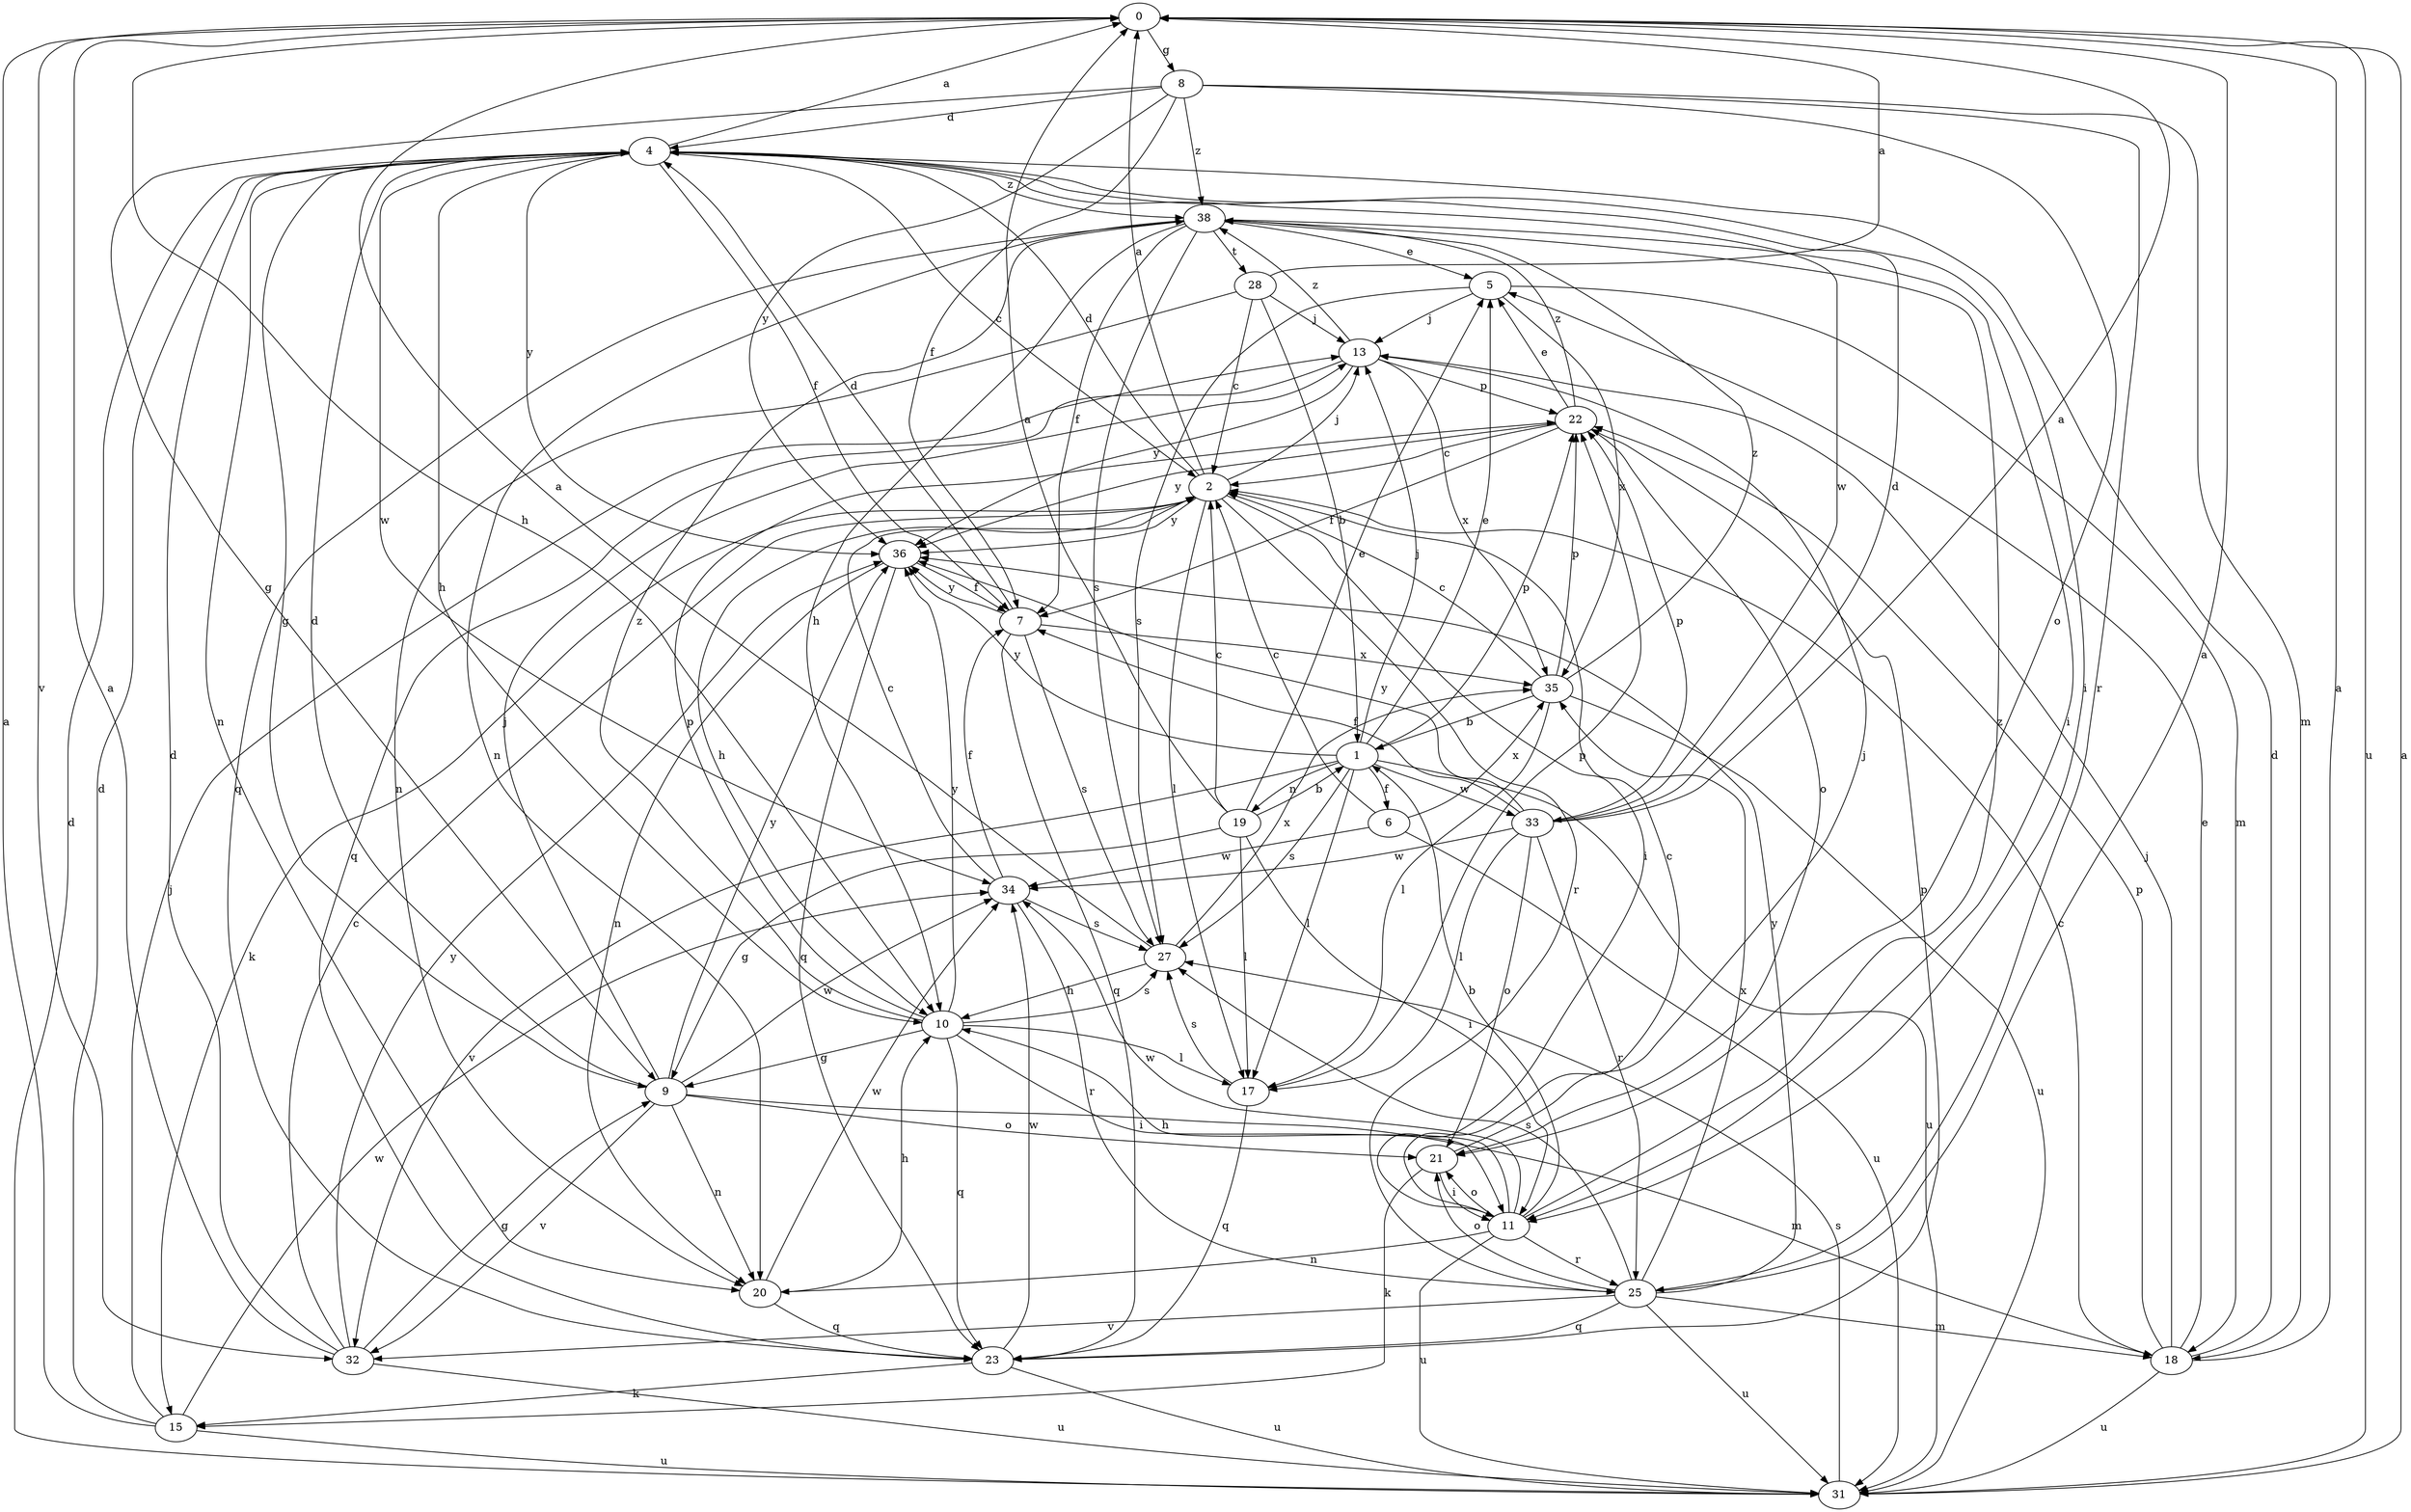 strict digraph  {
0;
1;
2;
4;
5;
6;
7;
8;
9;
10;
11;
13;
15;
17;
18;
19;
20;
21;
22;
23;
25;
27;
28;
31;
32;
33;
34;
35;
36;
38;
0 -> 8  [label=g];
0 -> 10  [label=h];
0 -> 31  [label=u];
0 -> 32  [label=v];
1 -> 5  [label=e];
1 -> 6  [label=f];
1 -> 13  [label=j];
1 -> 17  [label=l];
1 -> 19  [label=n];
1 -> 22  [label=p];
1 -> 27  [label=s];
1 -> 31  [label=u];
1 -> 32  [label=v];
1 -> 33  [label=w];
1 -> 36  [label=y];
2 -> 0  [label=a];
2 -> 4  [label=d];
2 -> 10  [label=h];
2 -> 11  [label=i];
2 -> 13  [label=j];
2 -> 15  [label=k];
2 -> 17  [label=l];
2 -> 25  [label=r];
2 -> 36  [label=y];
4 -> 0  [label=a];
4 -> 2  [label=c];
4 -> 7  [label=f];
4 -> 9  [label=g];
4 -> 10  [label=h];
4 -> 11  [label=i];
4 -> 20  [label=n];
4 -> 33  [label=w];
4 -> 34  [label=w];
4 -> 36  [label=y];
4 -> 38  [label=z];
5 -> 13  [label=j];
5 -> 18  [label=m];
5 -> 27  [label=s];
5 -> 35  [label=x];
6 -> 2  [label=c];
6 -> 31  [label=u];
6 -> 34  [label=w];
6 -> 35  [label=x];
7 -> 4  [label=d];
7 -> 23  [label=q];
7 -> 27  [label=s];
7 -> 35  [label=x];
7 -> 36  [label=y];
8 -> 4  [label=d];
8 -> 7  [label=f];
8 -> 9  [label=g];
8 -> 18  [label=m];
8 -> 21  [label=o];
8 -> 25  [label=r];
8 -> 36  [label=y];
8 -> 38  [label=z];
9 -> 4  [label=d];
9 -> 13  [label=j];
9 -> 18  [label=m];
9 -> 20  [label=n];
9 -> 21  [label=o];
9 -> 32  [label=v];
9 -> 34  [label=w];
9 -> 36  [label=y];
10 -> 9  [label=g];
10 -> 11  [label=i];
10 -> 17  [label=l];
10 -> 22  [label=p];
10 -> 23  [label=q];
10 -> 27  [label=s];
10 -> 36  [label=y];
10 -> 38  [label=z];
11 -> 1  [label=b];
11 -> 2  [label=c];
11 -> 10  [label=h];
11 -> 20  [label=n];
11 -> 21  [label=o];
11 -> 25  [label=r];
11 -> 31  [label=u];
11 -> 34  [label=w];
11 -> 38  [label=z];
13 -> 22  [label=p];
13 -> 23  [label=q];
13 -> 35  [label=x];
13 -> 36  [label=y];
13 -> 38  [label=z];
15 -> 0  [label=a];
15 -> 4  [label=d];
15 -> 13  [label=j];
15 -> 31  [label=u];
15 -> 34  [label=w];
17 -> 22  [label=p];
17 -> 23  [label=q];
17 -> 27  [label=s];
18 -> 0  [label=a];
18 -> 2  [label=c];
18 -> 4  [label=d];
18 -> 5  [label=e];
18 -> 13  [label=j];
18 -> 22  [label=p];
18 -> 31  [label=u];
19 -> 0  [label=a];
19 -> 1  [label=b];
19 -> 2  [label=c];
19 -> 5  [label=e];
19 -> 9  [label=g];
19 -> 11  [label=i];
19 -> 17  [label=l];
20 -> 10  [label=h];
20 -> 23  [label=q];
20 -> 34  [label=w];
21 -> 11  [label=i];
21 -> 13  [label=j];
21 -> 15  [label=k];
22 -> 2  [label=c];
22 -> 5  [label=e];
22 -> 7  [label=f];
22 -> 21  [label=o];
22 -> 36  [label=y];
22 -> 38  [label=z];
23 -> 15  [label=k];
23 -> 22  [label=p];
23 -> 31  [label=u];
23 -> 34  [label=w];
25 -> 0  [label=a];
25 -> 18  [label=m];
25 -> 21  [label=o];
25 -> 23  [label=q];
25 -> 27  [label=s];
25 -> 31  [label=u];
25 -> 32  [label=v];
25 -> 35  [label=x];
25 -> 36  [label=y];
27 -> 0  [label=a];
27 -> 10  [label=h];
27 -> 35  [label=x];
28 -> 0  [label=a];
28 -> 1  [label=b];
28 -> 2  [label=c];
28 -> 13  [label=j];
28 -> 20  [label=n];
31 -> 0  [label=a];
31 -> 4  [label=d];
31 -> 27  [label=s];
32 -> 0  [label=a];
32 -> 2  [label=c];
32 -> 4  [label=d];
32 -> 9  [label=g];
32 -> 31  [label=u];
32 -> 36  [label=y];
33 -> 0  [label=a];
33 -> 4  [label=d];
33 -> 7  [label=f];
33 -> 17  [label=l];
33 -> 21  [label=o];
33 -> 22  [label=p];
33 -> 25  [label=r];
33 -> 34  [label=w];
33 -> 36  [label=y];
34 -> 2  [label=c];
34 -> 7  [label=f];
34 -> 25  [label=r];
34 -> 27  [label=s];
35 -> 1  [label=b];
35 -> 2  [label=c];
35 -> 17  [label=l];
35 -> 22  [label=p];
35 -> 31  [label=u];
35 -> 38  [label=z];
36 -> 7  [label=f];
36 -> 20  [label=n];
36 -> 23  [label=q];
38 -> 5  [label=e];
38 -> 7  [label=f];
38 -> 10  [label=h];
38 -> 11  [label=i];
38 -> 20  [label=n];
38 -> 23  [label=q];
38 -> 27  [label=s];
38 -> 28  [label=t];
}
